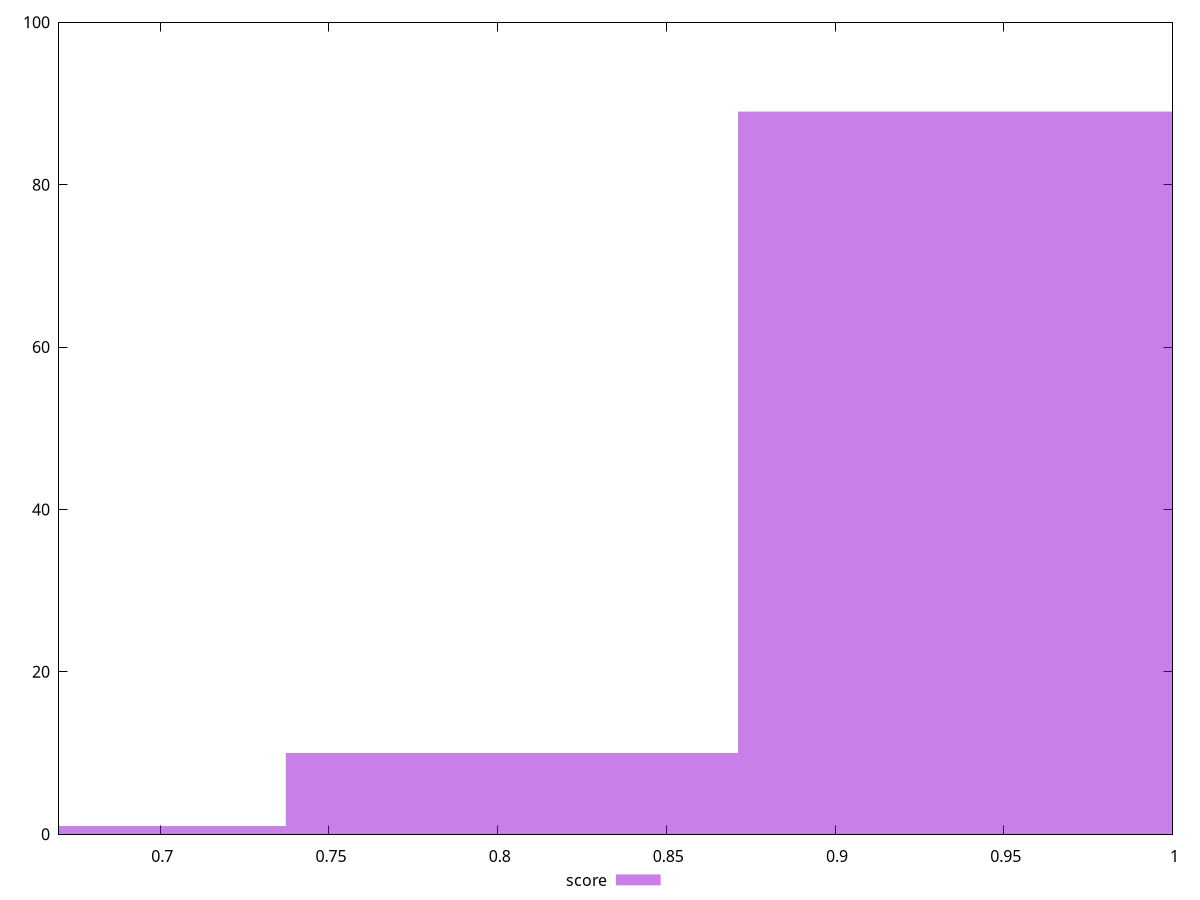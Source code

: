 reset

$score <<EOF
0.938266619698578 89
0.8042285311702098 10
0.6701904426418415 1
EOF

set key outside below
set boxwidth 0.1340380885283683
set xrange [0.67:1]
set yrange [0:100]
set trange [0:100]
set style fill transparent solid 0.5 noborder
set terminal svg size 640, 490 enhanced background rgb 'white'
set output "report_00026_2021-02-22T21:38:55.199Z/uses-http2/samples/pages/score/histogram.svg"

plot $score title "score" with boxes

reset
